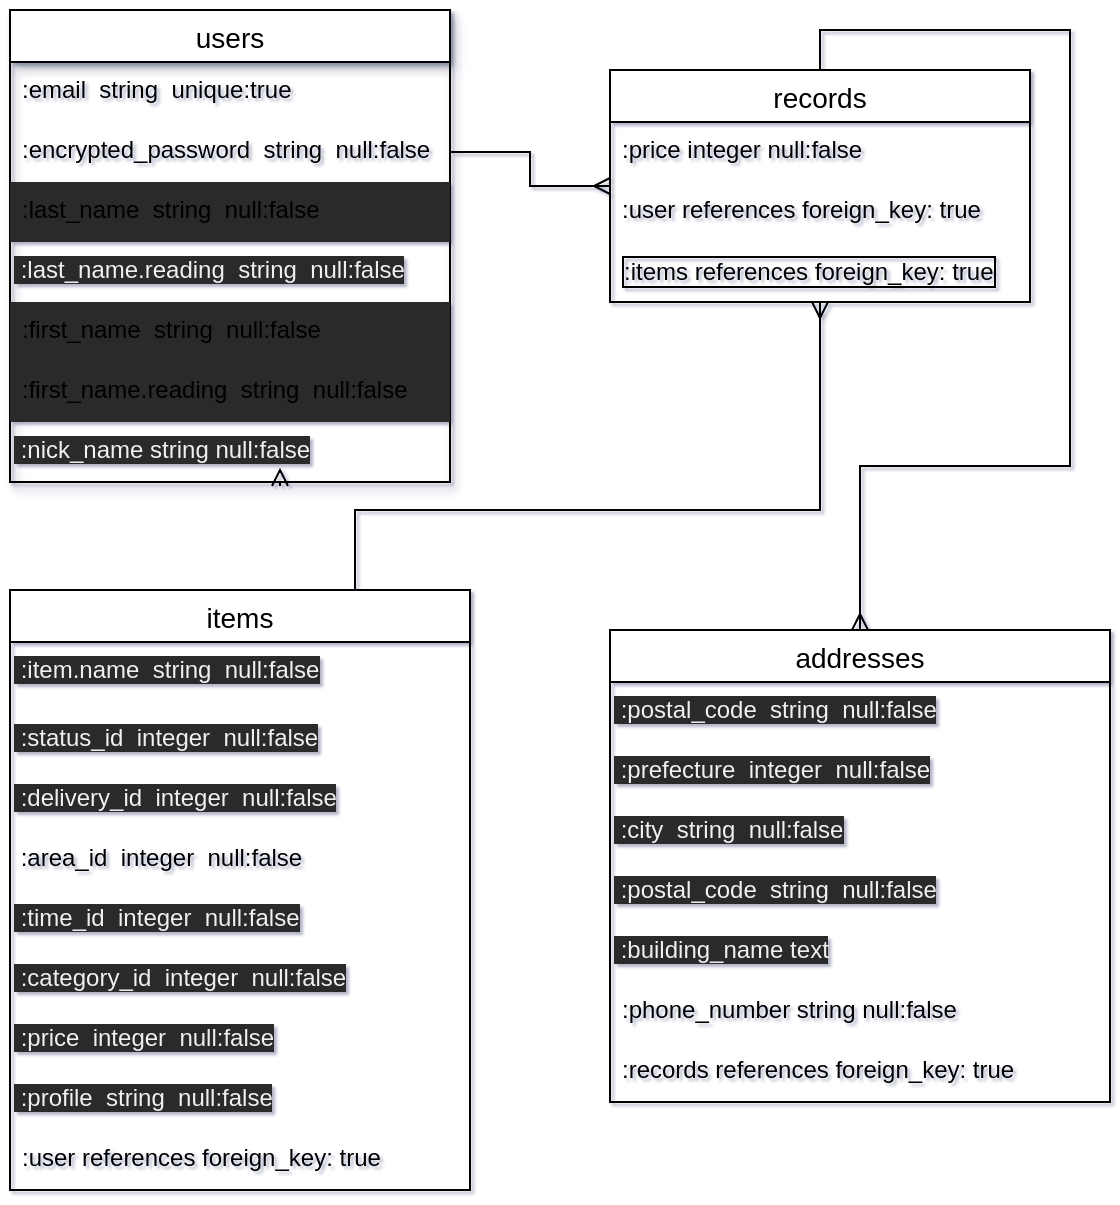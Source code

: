 <mxfile version="14.2.4" type="embed">
    <diagram id="mJaGcHXfWllBS7FsRtvU" name="ページ1">
        <mxGraphModel dx="278" dy="484" grid="1" gridSize="10" guides="1" tooltips="1" connect="0" arrows="0" fold="1" page="1" pageScale="1" pageWidth="827" pageHeight="1169" background="none" math="1" shadow="1">
            <root>
                <mxCell id="0"/>
                <mxCell id="1" parent="0"/>
                <mxCell id="2" value="users" style="swimlane;fontStyle=0;childLayout=stackLayout;horizontal=1;startSize=26;horizontalStack=0;resizeParent=1;resizeParentMax=0;resizeLast=0;collapsible=1;marginBottom=0;align=center;fontSize=14;labelBackgroundColor=none;shadow=1;" vertex="1" parent="1">
                    <mxGeometry x="20" y="20" width="220" height="236" as="geometry"/>
                </mxCell>
                <mxCell id="3" value=":email  string  unique:true" style="text;strokeColor=none;fillColor=none;spacingLeft=4;spacingRight=4;overflow=hidden;rotatable=0;points=[[0,0.5],[1,0.5]];portConstraint=eastwest;fontSize=12;" vertex="1" parent="2">
                    <mxGeometry y="26" width="220" height="30" as="geometry"/>
                </mxCell>
                <mxCell id="4" value=":encrypted_password  string  null:false" style="text;strokeColor=none;fillColor=none;spacingLeft=4;spacingRight=4;overflow=hidden;rotatable=0;points=[[0,0.5],[1,0.5]];portConstraint=eastwest;fontSize=12;" vertex="1" parent="2">
                    <mxGeometry y="56" width="220" height="30" as="geometry"/>
                </mxCell>
                <mxCell id="5" value=":last_name  string  null:false" style="text;strokeColor=none;spacingLeft=4;spacingRight=4;overflow=hidden;rotatable=0;points=[[0,0.5],[1,0.5]];portConstraint=eastwest;fontSize=12;fillColor=#2a2a2a;" vertex="1" parent="2">
                    <mxGeometry y="86" width="220" height="30" as="geometry"/>
                </mxCell>
                <mxCell id="23" value="&lt;span style=&quot;color: rgb(240 , 240 , 240) ; font-family: &amp;#34;helvetica&amp;#34; ; font-size: 12px ; font-style: normal ; font-weight: 400 ; letter-spacing: normal ; text-align: left ; text-indent: 0px ; text-transform: none ; word-spacing: 0px ; background-color: rgb(42 , 42 , 42) ; display: inline ; float: none&quot;&gt;&amp;nbsp;:last_name.reading&amp;nbsp; string&amp;nbsp; null:false&lt;/span&gt;" style="text;whiteSpace=wrap;html=1;" vertex="1" parent="2">
                    <mxGeometry y="116" width="220" height="30" as="geometry"/>
                </mxCell>
                <mxCell id="57" value=":first_name  string  null:false" style="text;strokeColor=none;spacingLeft=4;spacingRight=4;overflow=hidden;rotatable=0;points=[[0,0.5],[1,0.5]];portConstraint=eastwest;fontSize=12;fillColor=#2a2a2a;" vertex="1" parent="2">
                    <mxGeometry y="146" width="220" height="30" as="geometry"/>
                </mxCell>
                <mxCell id="56" value=":first_name.reading  string  null:false" style="text;strokeColor=none;spacingLeft=4;spacingRight=4;overflow=hidden;rotatable=0;points=[[0,0.5],[1,0.5]];portConstraint=eastwest;fontSize=12;fillColor=#2a2a2a;" vertex="1" parent="2">
                    <mxGeometry y="176" width="220" height="30" as="geometry"/>
                </mxCell>
                <mxCell id="53" value="&lt;span style=&quot;color: rgb(240 , 240 , 240) ; font-family: &amp;#34;helvetica&amp;#34; ; font-size: 12px ; font-style: normal ; font-weight: 400 ; letter-spacing: normal ; text-align: left ; text-indent: 0px ; text-transform: none ; word-spacing: 0px ; background-color: rgb(42 , 42 , 42) ; display: inline ; float: none&quot;&gt;&amp;nbsp;:nick_name string null:false&lt;/span&gt;" style="text;whiteSpace=wrap;html=1;" vertex="1" parent="2">
                    <mxGeometry y="206" width="220" height="30" as="geometry"/>
                </mxCell>
                <mxCell id="47" style="edgeStyle=orthogonalEdgeStyle;rounded=0;orthogonalLoop=1;jettySize=auto;html=1;exitX=0.75;exitY=0;exitDx=0;exitDy=0;endArrow=ERmany;endFill=0;" edge="1" parent="1" source="6" target="11">
                    <mxGeometry relative="1" as="geometry">
                        <Array as="points">
                            <mxPoint x="193" y="270"/>
                            <mxPoint x="425" y="270"/>
                        </Array>
                    </mxGeometry>
                </mxCell>
                <mxCell id="6" value="items" style="swimlane;fontStyle=0;childLayout=stackLayout;horizontal=1;startSize=26;horizontalStack=0;resizeParent=1;resizeParentMax=0;resizeLast=0;collapsible=1;marginBottom=0;align=center;fontSize=14;" parent="1" vertex="1">
                    <mxGeometry x="20" y="310" width="230" height="300" as="geometry"/>
                </mxCell>
                <mxCell id="32" value="&lt;meta charset=&quot;utf-8&quot;&gt;&lt;span style=&quot;color: rgb(240, 240, 240); font-family: helvetica; font-size: 12px; font-style: normal; font-weight: 400; letter-spacing: normal; text-align: left; text-indent: 0px; text-transform: none; word-spacing: 0px; background-color: rgb(42, 42, 42); display: inline; float: none;&quot;&gt;&amp;nbsp;:item.name&amp;nbsp; string&amp;nbsp; null:false&lt;/span&gt;" style="text;whiteSpace=wrap;html=1;" vertex="1" parent="6">
                    <mxGeometry y="26" width="230" height="34" as="geometry"/>
                </mxCell>
                <mxCell id="58" value="&lt;span style=&quot;color: rgb(240 , 240 , 240) ; font-family: &amp;#34;helvetica&amp;#34; ; font-size: 12px ; font-style: normal ; font-weight: 400 ; letter-spacing: normal ; text-align: left ; text-indent: 0px ; text-transform: none ; word-spacing: 0px ; background-color: rgb(42 , 42 , 42) ; display: inline ; float: none&quot;&gt;&amp;nbsp;:status_id&amp;nbsp; integer&amp;nbsp; null:false&lt;/span&gt;" style="text;whiteSpace=wrap;html=1;" vertex="1" parent="6">
                    <mxGeometry y="60" width="230" height="30" as="geometry"/>
                </mxCell>
                <mxCell id="60" value="&lt;span style=&quot;color: rgb(240 , 240 , 240) ; font-family: &amp;#34;helvetica&amp;#34; ; font-size: 12px ; font-style: normal ; font-weight: 400 ; letter-spacing: normal ; text-align: left ; text-indent: 0px ; text-transform: none ; word-spacing: 0px ; background-color: rgb(42 , 42 , 42) ; display: inline ; float: none&quot;&gt;&amp;nbsp;:delivery_id&amp;nbsp; integer&amp;nbsp; null:false&lt;/span&gt;" style="text;whiteSpace=wrap;html=1;" vertex="1" parent="6">
                    <mxGeometry y="90" width="230" height="30" as="geometry"/>
                </mxCell>
                <mxCell id="59" value="&lt;span style=&quot;font-family: &amp;#34;helvetica&amp;#34;&quot;&gt;&amp;nbsp;:area_id&amp;nbsp; integer&amp;nbsp; null:false&lt;/span&gt;" style="text;whiteSpace=wrap;html=1;" vertex="1" parent="6">
                    <mxGeometry y="120" width="230" height="30" as="geometry"/>
                </mxCell>
                <mxCell id="62" value="&lt;span style=&quot;color: rgb(240 , 240 , 240) ; font-family: &amp;#34;helvetica&amp;#34; ; font-size: 12px ; font-style: normal ; font-weight: 400 ; letter-spacing: normal ; text-align: left ; text-indent: 0px ; text-transform: none ; word-spacing: 0px ; background-color: rgb(42 , 42 , 42) ; display: inline ; float: none&quot;&gt;&amp;nbsp;:time_id&amp;nbsp; integer&amp;nbsp; null:false&lt;/span&gt;" style="text;whiteSpace=wrap;html=1;" vertex="1" parent="6">
                    <mxGeometry y="150" width="230" height="30" as="geometry"/>
                </mxCell>
                <mxCell id="61" value="&lt;span style=&quot;color: rgb(240 , 240 , 240) ; font-family: &amp;#34;helvetica&amp;#34; ; font-size: 12px ; font-style: normal ; font-weight: 400 ; letter-spacing: normal ; text-align: left ; text-indent: 0px ; text-transform: none ; word-spacing: 0px ; background-color: rgb(42 , 42 , 42) ; display: inline ; float: none&quot;&gt;&amp;nbsp;:category_id&amp;nbsp; integer&amp;nbsp; null:false&lt;/span&gt;" style="text;whiteSpace=wrap;html=1;" vertex="1" parent="6">
                    <mxGeometry y="180" width="230" height="30" as="geometry"/>
                </mxCell>
                <mxCell id="31" value="&lt;span style=&quot;color: rgb(240 , 240 , 240) ; font-family: &amp;#34;helvetica&amp;#34; ; font-size: 12px ; font-style: normal ; font-weight: 400 ; letter-spacing: normal ; text-align: left ; text-indent: 0px ; text-transform: none ; word-spacing: 0px ; background-color: rgb(42 , 42 , 42) ; display: inline ; float: none&quot;&gt;&amp;nbsp;:price&amp;nbsp; integer&amp;nbsp; null:false&lt;/span&gt;" style="text;whiteSpace=wrap;html=1;" vertex="1" parent="6">
                    <mxGeometry y="210" width="230" height="30" as="geometry"/>
                </mxCell>
                <mxCell id="30" value="&lt;span style=&quot;color: rgb(240 , 240 , 240) ; font-family: &amp;#34;helvetica&amp;#34; ; font-size: 12px ; font-style: normal ; font-weight: 400 ; letter-spacing: normal ; text-align: left ; text-indent: 0px ; text-transform: none ; word-spacing: 0px ; background-color: rgb(42 , 42 , 42) ; display: inline ; float: none&quot;&gt;&amp;nbsp;:profile&amp;nbsp; string&amp;nbsp; null:false&lt;/span&gt;" style="text;whiteSpace=wrap;html=1;" vertex="1" parent="6">
                    <mxGeometry y="240" width="230" height="30" as="geometry"/>
                </mxCell>
                <mxCell id="42" value=":user references foreign_key: true" style="text;strokeColor=none;fillColor=none;spacingLeft=4;spacingRight=4;overflow=hidden;rotatable=0;points=[[0,0.5],[1,0.5]];portConstraint=eastwest;fontSize=12;whiteSpace=wrap;" vertex="1" parent="6">
                    <mxGeometry y="270" width="230" height="30" as="geometry"/>
                </mxCell>
                <mxCell id="15" value="addresses" style="swimlane;fontStyle=0;childLayout=stackLayout;horizontal=1;startSize=26;horizontalStack=0;resizeParent=1;resizeParentMax=0;resizeLast=0;collapsible=1;marginBottom=0;align=center;fontSize=14;" vertex="1" parent="1">
                    <mxGeometry x="320" y="330" width="250" height="236" as="geometry"/>
                </mxCell>
                <mxCell id="29" value="&lt;span style=&quot;color: rgb(240 , 240 , 240) ; font-family: &amp;#34;helvetica&amp;#34; ; font-size: 12px ; font-style: normal ; font-weight: 400 ; letter-spacing: normal ; text-align: left ; text-indent: 0px ; text-transform: none ; word-spacing: 0px ; background-color: rgb(42 , 42 , 42) ; display: inline ; float: none&quot;&gt;&amp;nbsp;:postal_code&amp;nbsp; string&amp;nbsp; null:false&lt;/span&gt;" style="text;whiteSpace=wrap;html=1;" vertex="1" parent="15">
                    <mxGeometry y="26" width="250" height="30" as="geometry"/>
                </mxCell>
                <mxCell id="37" value="&lt;span style=&quot;color: rgb(240 , 240 , 240) ; font-family: &amp;#34;helvetica&amp;#34; ; font-size: 12px ; font-style: normal ; font-weight: 400 ; letter-spacing: normal ; text-align: left ; text-indent: 0px ; text-transform: none ; word-spacing: 0px ; background-color: rgb(42 , 42 , 42) ; display: inline ; float: none&quot;&gt;&amp;nbsp;:prefecture&amp;nbsp; integer&amp;nbsp; null:false&lt;/span&gt;" style="text;whiteSpace=wrap;html=1;" vertex="1" parent="15">
                    <mxGeometry y="56" width="250" height="30" as="geometry"/>
                </mxCell>
                <mxCell id="36" value="&lt;span style=&quot;color: rgb(240 , 240 , 240) ; font-family: &amp;#34;helvetica&amp;#34; ; font-size: 12px ; font-style: normal ; font-weight: 400 ; letter-spacing: normal ; text-align: left ; text-indent: 0px ; text-transform: none ; word-spacing: 0px ; background-color: rgb(42 , 42 , 42) ; display: inline ; float: none&quot;&gt;&amp;nbsp;:city&amp;nbsp; string&amp;nbsp; null:false&lt;/span&gt;" style="text;whiteSpace=wrap;html=1;" vertex="1" parent="15">
                    <mxGeometry y="86" width="250" height="30" as="geometry"/>
                </mxCell>
                <mxCell id="39" value="&lt;span style=&quot;color: rgb(240 , 240 , 240) ; font-family: &amp;#34;helvetica&amp;#34; ; font-size: 12px ; font-style: normal ; font-weight: 400 ; letter-spacing: normal ; text-align: left ; text-indent: 0px ; text-transform: none ; word-spacing: 0px ; background-color: rgb(42 , 42 , 42) ; display: inline ; float: none&quot;&gt;&amp;nbsp;:postal_code&amp;nbsp; string&amp;nbsp; null:false&lt;/span&gt;" style="text;whiteSpace=wrap;html=1;" vertex="1" parent="15">
                    <mxGeometry y="116" width="250" height="30" as="geometry"/>
                </mxCell>
                <mxCell id="40" value="&lt;span style=&quot;color: rgb(240 , 240 , 240) ; font-family: &amp;#34;helvetica&amp;#34; ; font-size: 12px ; font-style: normal ; font-weight: 400 ; letter-spacing: normal ; text-align: left ; text-indent: 0px ; text-transform: none ; word-spacing: 0px ; background-color: rgb(42 , 42 , 42) ; display: inline ; float: none&quot;&gt;&amp;nbsp;:building_name text&lt;br&gt;&lt;/span&gt;" style="text;whiteSpace=wrap;html=1;" vertex="1" parent="15">
                    <mxGeometry y="146" width="250" height="30" as="geometry"/>
                </mxCell>
                <mxCell id="52" value=":phone_number string null:false" style="text;strokeColor=none;fillColor=none;spacingLeft=4;spacingRight=4;overflow=hidden;rotatable=0;points=[[0,0.5],[1,0.5]];portConstraint=eastwest;fontSize=12;whiteSpace=wrap;" vertex="1" parent="15">
                    <mxGeometry y="176" width="250" height="30" as="geometry"/>
                </mxCell>
                <mxCell id="44" value=":records references foreign_key: true" style="text;strokeColor=none;fillColor=none;spacingLeft=4;spacingRight=4;overflow=hidden;rotatable=0;points=[[0,0.5],[1,0.5]];portConstraint=eastwest;fontSize=12;whiteSpace=wrap;" vertex="1" parent="15">
                    <mxGeometry y="206" width="250" height="30" as="geometry"/>
                </mxCell>
                <mxCell id="48" style="edgeStyle=orthogonalEdgeStyle;rounded=0;orthogonalLoop=1;jettySize=auto;html=1;exitX=0.5;exitY=0;exitDx=0;exitDy=0;entryX=0.5;entryY=0;entryDx=0;entryDy=0;endArrow=ERmany;endFill=0;" edge="1" parent="1" source="11" target="15">
                    <mxGeometry relative="1" as="geometry"/>
                </mxCell>
                <mxCell id="11" value="records" style="swimlane;fontStyle=0;childLayout=stackLayout;horizontal=1;startSize=26;horizontalStack=0;resizeParent=1;resizeParentMax=0;resizeLast=0;collapsible=1;marginBottom=0;align=center;fontSize=14;" parent="1" vertex="1">
                    <mxGeometry x="320" y="50" width="210" height="116" as="geometry"/>
                </mxCell>
                <mxCell id="12" value=":price integer null:false" style="text;strokeColor=none;fillColor=none;spacingLeft=4;spacingRight=4;overflow=hidden;rotatable=0;points=[[0,0.5],[1,0.5]];portConstraint=eastwest;fontSize=12;" parent="11" vertex="1">
                    <mxGeometry y="26" width="210" height="30" as="geometry"/>
                </mxCell>
                <mxCell id="13" value=":user references foreign_key: true" style="text;strokeColor=none;fillColor=none;spacingLeft=4;spacingRight=4;overflow=hidden;rotatable=0;points=[[0,0.5],[1,0.5]];portConstraint=eastwest;fontSize=12;whiteSpace=wrap;" parent="11" vertex="1">
                    <mxGeometry y="56" width="210" height="30" as="geometry"/>
                </mxCell>
                <mxCell id="43" value=":items references foreign_key: true" style="text;strokeColor=none;fillColor=none;spacingLeft=4;spacingRight=4;overflow=hidden;rotatable=0;points=[[0,0.5],[1,0.5]];portConstraint=eastwest;fontSize=12;whiteSpace=wrap;labelBorderColor=#000000;" vertex="1" parent="11">
                    <mxGeometry y="86" width="210" height="30" as="geometry"/>
                </mxCell>
                <mxCell id="51" style="edgeStyle=orthogonalEdgeStyle;rounded=0;orthogonalLoop=1;jettySize=auto;html=1;exitX=1;exitY=0.5;exitDx=0;exitDy=0;endArrow=ERmany;endFill=0;" edge="1" parent="1" source="4" target="11">
                    <mxGeometry relative="1" as="geometry"/>
                </mxCell>
                <mxCell id="54" style="edgeStyle=orthogonalEdgeStyle;rounded=0;orthogonalLoop=1;jettySize=auto;html=1;endArrow=ERmany;endFill=0;exitX=0.464;exitY=1;exitDx=0;exitDy=0;exitPerimeter=0;" edge="1" parent="1" source="53">
                    <mxGeometry relative="1" as="geometry">
                        <mxPoint x="130" y="211.01" as="sourcePoint"/>
                        <mxPoint x="155" y="258" as="targetPoint"/>
                    </mxGeometry>
                </mxCell>
            </root>
        </mxGraphModel>
    </diagram>
</mxfile>